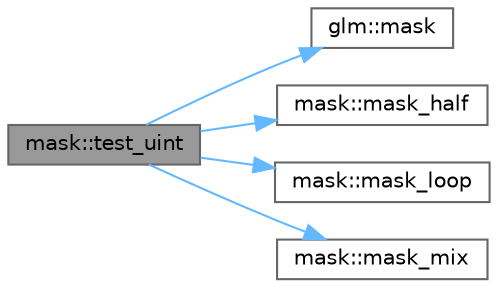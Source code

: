 digraph "mask::test_uint"
{
 // LATEX_PDF_SIZE
  bgcolor="transparent";
  edge [fontname=Helvetica,fontsize=10,labelfontname=Helvetica,labelfontsize=10];
  node [fontname=Helvetica,fontsize=10,shape=box,height=0.2,width=0.4];
  rankdir="LR";
  Node1 [id="Node000001",label="mask::test_uint",height=0.2,width=0.4,color="gray40", fillcolor="grey60", style="filled", fontcolor="black",tooltip=" "];
  Node1 -> Node2 [id="edge1_Node000001_Node000002",color="steelblue1",style="solid",tooltip=" "];
  Node2 [id="Node000002",label="glm::mask",height=0.2,width=0.4,color="grey40", fillcolor="white", style="filled",URL="$group__gtc__bitfield.html#gad7eba518a0b71662114571ee76939f8a",tooltip=" "];
  Node1 -> Node3 [id="edge2_Node000001_Node000003",color="steelblue1",style="solid",tooltip=" "];
  Node3 [id="Node000003",label="mask::mask_half",height=0.2,width=0.4,color="grey40", fillcolor="white", style="filled",URL="$namespacemask.html#ad298bcff6cab1cbda4ed0d5331d184e5",tooltip=" "];
  Node1 -> Node4 [id="edge3_Node000001_Node000004",color="steelblue1",style="solid",tooltip=" "];
  Node4 [id="Node000004",label="mask::mask_loop",height=0.2,width=0.4,color="grey40", fillcolor="white", style="filled",URL="$namespacemask.html#a1e6e6dc3a45397d6af989cb5e10030de",tooltip=" "];
  Node1 -> Node5 [id="edge4_Node000001_Node000005",color="steelblue1",style="solid",tooltip=" "];
  Node5 [id="Node000005",label="mask::mask_mix",height=0.2,width=0.4,color="grey40", fillcolor="white", style="filled",URL="$namespacemask.html#a6fcc7badf6d9f7c84d344bf0a40fa91d",tooltip=" "];
}
